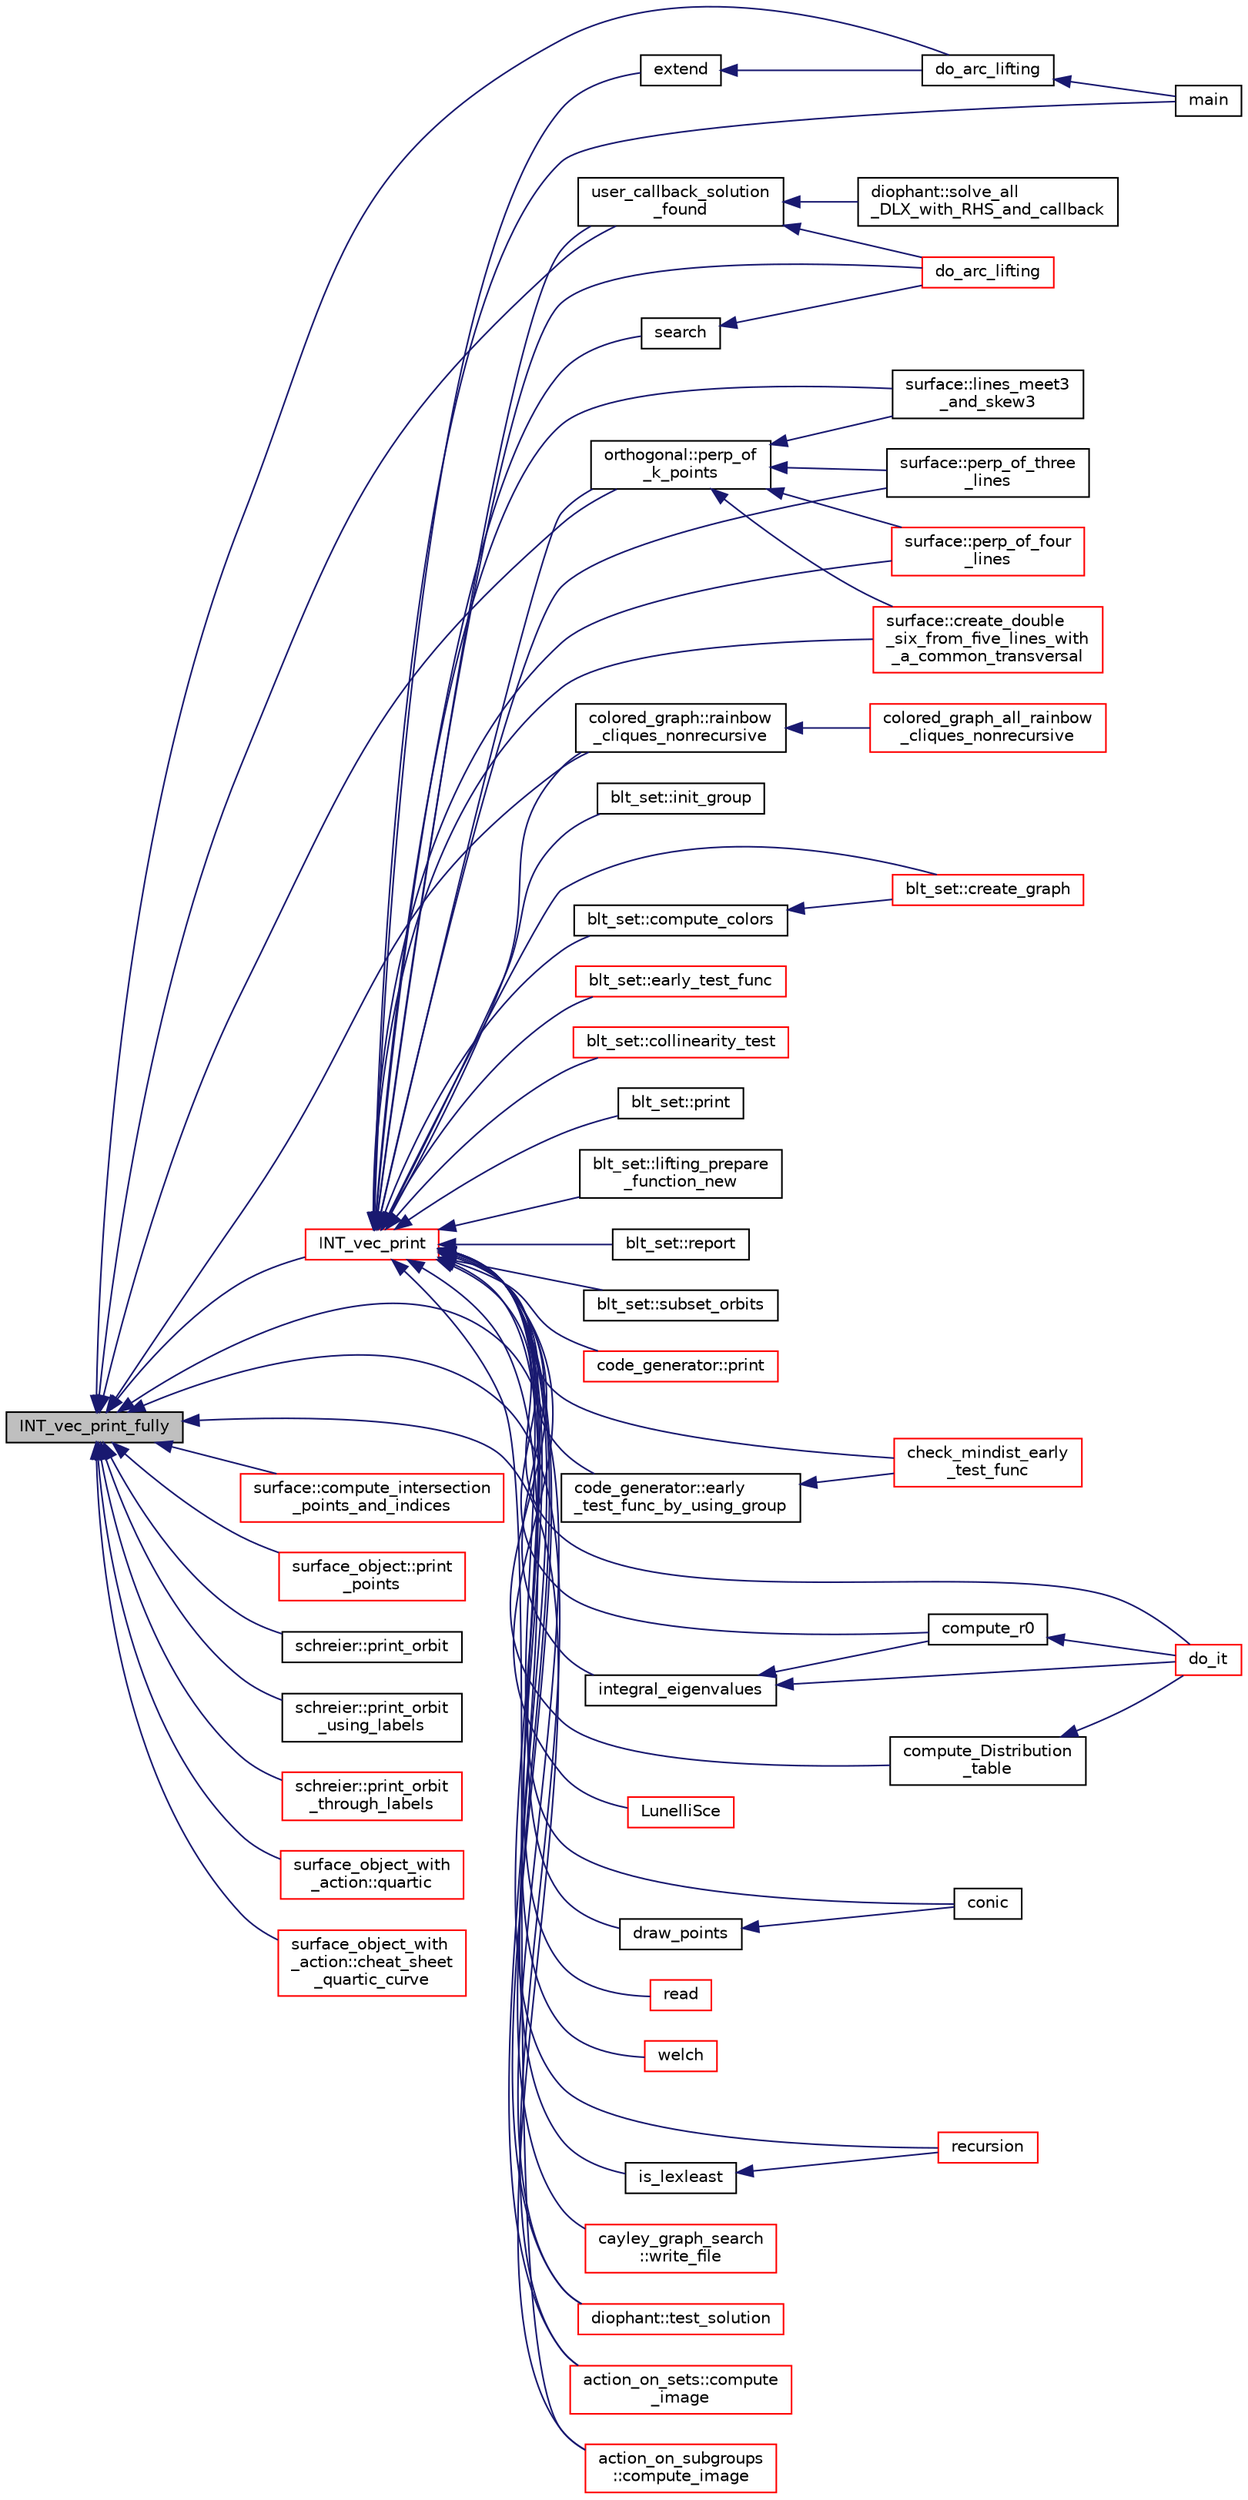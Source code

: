 digraph "INT_vec_print_fully"
{
  edge [fontname="Helvetica",fontsize="10",labelfontname="Helvetica",labelfontsize="10"];
  node [fontname="Helvetica",fontsize="10",shape=record];
  rankdir="LR";
  Node4210 [label="INT_vec_print_fully",height=0.2,width=0.4,color="black", fillcolor="grey75", style="filled", fontcolor="black"];
  Node4210 -> Node4211 [dir="back",color="midnightblue",fontsize="10",style="solid",fontname="Helvetica"];
  Node4211 [label="do_arc_lifting",height=0.2,width=0.4,color="black", fillcolor="white", style="filled",URL="$d5/d9e/arcs__orderly_8_c.html#a7367bc544c290322bdbd4545388a27a8"];
  Node4211 -> Node4212 [dir="back",color="midnightblue",fontsize="10",style="solid",fontname="Helvetica"];
  Node4212 [label="main",height=0.2,width=0.4,color="black", fillcolor="white", style="filled",URL="$d5/d9e/arcs__orderly_8_c.html#a3c04138a5bfe5d72780bb7e82a18e627"];
  Node4210 -> Node4213 [dir="back",color="midnightblue",fontsize="10",style="solid",fontname="Helvetica"];
  Node4213 [label="user_callback_solution\l_found",height=0.2,width=0.4,color="black", fillcolor="white", style="filled",URL="$d2/dd6/k__arc__lifting_8_c.html#aae70f58c3ef18694815b8f53b6ecbe05"];
  Node4213 -> Node4214 [dir="back",color="midnightblue",fontsize="10",style="solid",fontname="Helvetica"];
  Node4214 [label="do_arc_lifting",height=0.2,width=0.4,color="red", fillcolor="white", style="filled",URL="$d2/dd6/k__arc__lifting_8_c.html#a9dd2186104f15f40ba5f5d415f4c2976"];
  Node4213 -> Node4217 [dir="back",color="midnightblue",fontsize="10",style="solid",fontname="Helvetica"];
  Node4217 [label="diophant::solve_all\l_DLX_with_RHS_and_callback",height=0.2,width=0.4,color="black", fillcolor="white", style="filled",URL="$d7/d9c/classdiophant.html#acdd512e26ee214803439e24f24fd9805"];
  Node4210 -> Node4218 [dir="back",color="midnightblue",fontsize="10",style="solid",fontname="Helvetica"];
  Node4218 [label="orthogonal::perp_of\l_k_points",height=0.2,width=0.4,color="black", fillcolor="white", style="filled",URL="$d7/daa/classorthogonal.html#a6a92a4680dc76bb289141fc5c765f5fb"];
  Node4218 -> Node4219 [dir="back",color="midnightblue",fontsize="10",style="solid",fontname="Helvetica"];
  Node4219 [label="surface::lines_meet3\l_and_skew3",height=0.2,width=0.4,color="black", fillcolor="white", style="filled",URL="$d5/d88/classsurface.html#af87ed9d20b980a89342f20c206ae5790"];
  Node4218 -> Node4220 [dir="back",color="midnightblue",fontsize="10",style="solid",fontname="Helvetica"];
  Node4220 [label="surface::perp_of_three\l_lines",height=0.2,width=0.4,color="black", fillcolor="white", style="filled",URL="$d5/d88/classsurface.html#aaa43449a367799d405821a1cd5a7e644"];
  Node4218 -> Node4221 [dir="back",color="midnightblue",fontsize="10",style="solid",fontname="Helvetica"];
  Node4221 [label="surface::perp_of_four\l_lines",height=0.2,width=0.4,color="red", fillcolor="white", style="filled",URL="$d5/d88/classsurface.html#a8da8a93f1fcbf344eb943869b0d488f1"];
  Node4218 -> Node4231 [dir="back",color="midnightblue",fontsize="10",style="solid",fontname="Helvetica"];
  Node4231 [label="surface::create_double\l_six_from_five_lines_with\l_a_common_transversal",height=0.2,width=0.4,color="red", fillcolor="white", style="filled",URL="$d5/d88/classsurface.html#a6d8fafa386893521305e016011d55673"];
  Node4210 -> Node4245 [dir="back",color="midnightblue",fontsize="10",style="solid",fontname="Helvetica"];
  Node4245 [label="colored_graph::rainbow\l_cliques_nonrecursive",height=0.2,width=0.4,color="black", fillcolor="white", style="filled",URL="$dc/de2/classcolored__graph.html#a5d74cba02be84471c6851912b0e2b49f"];
  Node4245 -> Node4246 [dir="back",color="midnightblue",fontsize="10",style="solid",fontname="Helvetica"];
  Node4246 [label="colored_graph_all_rainbow\l_cliques_nonrecursive",height=0.2,width=0.4,color="red", fillcolor="white", style="filled",URL="$d7/d7e/graph__theory_8h.html#a204cb19516c6ebc2ea895da785b3ab37"];
  Node4210 -> Node4248 [dir="back",color="midnightblue",fontsize="10",style="solid",fontname="Helvetica"];
  Node4248 [label="INT_vec_print",height=0.2,width=0.4,color="red", fillcolor="white", style="filled",URL="$d5/db4/io__and__os_8h.html#a79a5901af0b47dd0d694109543c027fe"];
  Node4248 -> Node4212 [dir="back",color="midnightblue",fontsize="10",style="solid",fontname="Helvetica"];
  Node4248 -> Node4249 [dir="back",color="midnightblue",fontsize="10",style="solid",fontname="Helvetica"];
  Node4249 [label="extend",height=0.2,width=0.4,color="black", fillcolor="white", style="filled",URL="$d5/d9e/arcs__orderly_8_c.html#addc6404f0f11185218b39a9df0e7a293"];
  Node4249 -> Node4211 [dir="back",color="midnightblue",fontsize="10",style="solid",fontname="Helvetica"];
  Node4248 -> Node4214 [dir="back",color="midnightblue",fontsize="10",style="solid",fontname="Helvetica"];
  Node4248 -> Node4213 [dir="back",color="midnightblue",fontsize="10",style="solid",fontname="Helvetica"];
  Node4248 -> Node4250 [dir="back",color="midnightblue",fontsize="10",style="solid",fontname="Helvetica"];
  Node4250 [label="search",height=0.2,width=0.4,color="black", fillcolor="white", style="filled",URL="$d2/dd6/k__arc__lifting_8_c.html#a732ccfe2d9eb7b0def86d4f1af46bd1c"];
  Node4250 -> Node4214 [dir="back",color="midnightblue",fontsize="10",style="solid",fontname="Helvetica"];
  Node4248 -> Node4251 [dir="back",color="midnightblue",fontsize="10",style="solid",fontname="Helvetica"];
  Node4251 [label="blt_set::init_group",height=0.2,width=0.4,color="black", fillcolor="white", style="filled",URL="$d1/d3d/classblt__set.html#a9e5aede3bbac6f5e1dd31a8965bba200"];
  Node4248 -> Node4252 [dir="back",color="midnightblue",fontsize="10",style="solid",fontname="Helvetica"];
  Node4252 [label="blt_set::create_graph",height=0.2,width=0.4,color="red", fillcolor="white", style="filled",URL="$d1/d3d/classblt__set.html#ae92249ece99ffbc92e93e49cd5d5dccf"];
  Node4248 -> Node4255 [dir="back",color="midnightblue",fontsize="10",style="solid",fontname="Helvetica"];
  Node4255 [label="blt_set::compute_colors",height=0.2,width=0.4,color="black", fillcolor="white", style="filled",URL="$d1/d3d/classblt__set.html#a6629b3a1a50c0f2736034abaea6f7d63"];
  Node4255 -> Node4252 [dir="back",color="midnightblue",fontsize="10",style="solid",fontname="Helvetica"];
  Node4248 -> Node4256 [dir="back",color="midnightblue",fontsize="10",style="solid",fontname="Helvetica"];
  Node4256 [label="blt_set::early_test_func",height=0.2,width=0.4,color="red", fillcolor="white", style="filled",URL="$d1/d3d/classblt__set.html#ae13ce00db0bbbf0a157ee02a3aaea3c7"];
  Node4248 -> Node4276 [dir="back",color="midnightblue",fontsize="10",style="solid",fontname="Helvetica"];
  Node4276 [label="blt_set::collinearity_test",height=0.2,width=0.4,color="red", fillcolor="white", style="filled",URL="$d1/d3d/classblt__set.html#a6031271267004d6f16cb6b59f9c31ec2"];
  Node4248 -> Node4278 [dir="back",color="midnightblue",fontsize="10",style="solid",fontname="Helvetica"];
  Node4278 [label="blt_set::print",height=0.2,width=0.4,color="black", fillcolor="white", style="filled",URL="$d1/d3d/classblt__set.html#a9d3e3ea3bb297022cc23c02d4233bb8b"];
  Node4248 -> Node4279 [dir="back",color="midnightblue",fontsize="10",style="solid",fontname="Helvetica"];
  Node4279 [label="blt_set::lifting_prepare\l_function_new",height=0.2,width=0.4,color="black", fillcolor="white", style="filled",URL="$d1/d3d/classblt__set.html#a1314b7c0a3b78ba54c0f61a397d8afce"];
  Node4248 -> Node4280 [dir="back",color="midnightblue",fontsize="10",style="solid",fontname="Helvetica"];
  Node4280 [label="blt_set::report",height=0.2,width=0.4,color="black", fillcolor="white", style="filled",URL="$d1/d3d/classblt__set.html#a6b19f88bd2b92ebfba7e7c362eb9065c"];
  Node4248 -> Node4281 [dir="back",color="midnightblue",fontsize="10",style="solid",fontname="Helvetica"];
  Node4281 [label="blt_set::subset_orbits",height=0.2,width=0.4,color="black", fillcolor="white", style="filled",URL="$d1/d3d/classblt__set.html#af8f79fc4346244acfa0e2c2d23c36993"];
  Node4248 -> Node4282 [dir="back",color="midnightblue",fontsize="10",style="solid",fontname="Helvetica"];
  Node4282 [label="code_generator::print",height=0.2,width=0.4,color="red", fillcolor="white", style="filled",URL="$db/d37/classcode__generator.html#aa865507e914621b77e4aa4461a37945f"];
  Node4248 -> Node4296 [dir="back",color="midnightblue",fontsize="10",style="solid",fontname="Helvetica"];
  Node4296 [label="code_generator::early\l_test_func_by_using_group",height=0.2,width=0.4,color="black", fillcolor="white", style="filled",URL="$db/d37/classcode__generator.html#a96a6170f5b9a905203ae4d8717750854"];
  Node4296 -> Node4297 [dir="back",color="midnightblue",fontsize="10",style="solid",fontname="Helvetica"];
  Node4297 [label="check_mindist_early\l_test_func",height=0.2,width=0.4,color="red", fillcolor="white", style="filled",URL="$d2/d11/codes_8h.html#a17bf777333c5e6dcb107d8de7ceffe5d"];
  Node4248 -> Node4297 [dir="back",color="midnightblue",fontsize="10",style="solid",fontname="Helvetica"];
  Node4248 -> Node4298 [dir="back",color="midnightblue",fontsize="10",style="solid",fontname="Helvetica"];
  Node4298 [label="do_it",height=0.2,width=0.4,color="red", fillcolor="white", style="filled",URL="$da/da3/burnside_8_c.html#a6a1ed4d46bdb13e56112f47f0565c25b"];
  Node4248 -> Node4300 [dir="back",color="midnightblue",fontsize="10",style="solid",fontname="Helvetica"];
  Node4300 [label="compute_r0",height=0.2,width=0.4,color="black", fillcolor="white", style="filled",URL="$da/da3/burnside_8_c.html#acf24b8619244160b63b3af621a07a877"];
  Node4300 -> Node4298 [dir="back",color="midnightblue",fontsize="10",style="solid",fontname="Helvetica"];
  Node4248 -> Node4301 [dir="back",color="midnightblue",fontsize="10",style="solid",fontname="Helvetica"];
  Node4301 [label="compute_Distribution\l_table",height=0.2,width=0.4,color="black", fillcolor="white", style="filled",URL="$da/da3/burnside_8_c.html#aab8b0528e91c0ef087c49a16ec0d3d8e"];
  Node4301 -> Node4298 [dir="back",color="midnightblue",fontsize="10",style="solid",fontname="Helvetica"];
  Node4248 -> Node4302 [dir="back",color="midnightblue",fontsize="10",style="solid",fontname="Helvetica"];
  Node4302 [label="integral_eigenvalues",height=0.2,width=0.4,color="black", fillcolor="white", style="filled",URL="$da/da3/burnside_8_c.html#a004b5f30973c98c5abc8610af6f266ed"];
  Node4302 -> Node4298 [dir="back",color="midnightblue",fontsize="10",style="solid",fontname="Helvetica"];
  Node4302 -> Node4300 [dir="back",color="midnightblue",fontsize="10",style="solid",fontname="Helvetica"];
  Node4248 -> Node4303 [dir="back",color="midnightblue",fontsize="10",style="solid",fontname="Helvetica"];
  Node4303 [label="LunelliSce",height=0.2,width=0.4,color="red", fillcolor="white", style="filled",URL="$d4/de8/conic_8_c.html#aff3f16a42ec8b9efa78fc209b8ab5452"];
  Node4248 -> Node4290 [dir="back",color="midnightblue",fontsize="10",style="solid",fontname="Helvetica"];
  Node4290 [label="conic",height=0.2,width=0.4,color="black", fillcolor="white", style="filled",URL="$d4/de8/conic_8_c.html#a96def9474b981a9d5831a9b48d85d652"];
  Node4248 -> Node4304 [dir="back",color="midnightblue",fontsize="10",style="solid",fontname="Helvetica"];
  Node4304 [label="draw_points",height=0.2,width=0.4,color="black", fillcolor="white", style="filled",URL="$d4/de8/conic_8_c.html#aee69d86bdad98af95960ee1aa7effa3a"];
  Node4304 -> Node4290 [dir="back",color="midnightblue",fontsize="10",style="solid",fontname="Helvetica"];
  Node4248 -> Node4305 [dir="back",color="midnightblue",fontsize="10",style="solid",fontname="Helvetica"];
  Node4305 [label="read",height=0.2,width=0.4,color="red", fillcolor="white", style="filled",URL="$d6/d90/costas_8_c.html#acc0ad4ae49a21a58400e5082ae6bbff3"];
  Node4248 -> Node4307 [dir="back",color="midnightblue",fontsize="10",style="solid",fontname="Helvetica"];
  Node4307 [label="welch",height=0.2,width=0.4,color="red", fillcolor="white", style="filled",URL="$d6/d90/costas_8_c.html#a1be7f35236ad96218a7433ee282d50a8"];
  Node4248 -> Node4308 [dir="back",color="midnightblue",fontsize="10",style="solid",fontname="Helvetica"];
  Node4308 [label="recursion",height=0.2,width=0.4,color="red", fillcolor="white", style="filled",URL="$d6/d90/costas_8_c.html#a9e6a01ce8b12a78ac13edd94a5c451a1"];
  Node4248 -> Node4310 [dir="back",color="midnightblue",fontsize="10",style="solid",fontname="Helvetica"];
  Node4310 [label="is_lexleast",height=0.2,width=0.4,color="black", fillcolor="white", style="filled",URL="$d6/d90/costas_8_c.html#af674d0d89086cd0a1be0025dfe5ec16a"];
  Node4310 -> Node4308 [dir="back",color="midnightblue",fontsize="10",style="solid",fontname="Helvetica"];
  Node4248 -> Node4311 [dir="back",color="midnightblue",fontsize="10",style="solid",fontname="Helvetica"];
  Node4311 [label="cayley_graph_search\l::write_file",height=0.2,width=0.4,color="red", fillcolor="white", style="filled",URL="$de/dae/classcayley__graph__search.html#a428879782c317f9a4f9524ea5d16072b"];
  Node4248 -> Node4218 [dir="back",color="midnightblue",fontsize="10",style="solid",fontname="Helvetica"];
  Node4248 -> Node4245 [dir="back",color="midnightblue",fontsize="10",style="solid",fontname="Helvetica"];
  Node4248 -> Node4219 [dir="back",color="midnightblue",fontsize="10",style="solid",fontname="Helvetica"];
  Node4248 -> Node4220 [dir="back",color="midnightblue",fontsize="10",style="solid",fontname="Helvetica"];
  Node4248 -> Node4221 [dir="back",color="midnightblue",fontsize="10",style="solid",fontname="Helvetica"];
  Node4248 -> Node4231 [dir="back",color="midnightblue",fontsize="10",style="solid",fontname="Helvetica"];
  Node4248 -> Node5401 [dir="back",color="midnightblue",fontsize="10",style="solid",fontname="Helvetica"];
  Node5401 [label="diophant::test_solution",height=0.2,width=0.4,color="red", fillcolor="white", style="filled",URL="$d7/d9c/classdiophant.html#a385461230652130d1e4587cd99211462"];
  Node4248 -> Node5747 [dir="back",color="midnightblue",fontsize="10",style="solid",fontname="Helvetica"];
  Node5747 [label="action_on_sets::compute\l_image",height=0.2,width=0.4,color="red", fillcolor="white", style="filled",URL="$da/d37/classaction__on__sets.html#a4e97b6c049755220ec5a2ef12397da01"];
  Node4248 -> Node5455 [dir="back",color="midnightblue",fontsize="10",style="solid",fontname="Helvetica"];
  Node5455 [label="action_on_subgroups\l::compute_image",height=0.2,width=0.4,color="red", fillcolor="white", style="filled",URL="$d6/da4/classaction__on__subgroups.html#a8d225ed63ea7287aecc5171cb2a49092"];
  Node4210 -> Node4393 [dir="back",color="midnightblue",fontsize="10",style="solid",fontname="Helvetica"];
  Node4393 [label="surface::compute_intersection\l_points_and_indices",height=0.2,width=0.4,color="red", fillcolor="white", style="filled",URL="$d5/d88/classsurface.html#a620b43a69ca1fa49eb92fea7b6d098a3"];
  Node4210 -> Node5830 [dir="back",color="midnightblue",fontsize="10",style="solid",fontname="Helvetica"];
  Node5830 [label="surface_object::print\l_points",height=0.2,width=0.4,color="red", fillcolor="white", style="filled",URL="$df/df8/classsurface__object.html#a80d7fdb3c014dcdad81ce942399f5770"];
  Node4210 -> Node5831 [dir="back",color="midnightblue",fontsize="10",style="solid",fontname="Helvetica"];
  Node5831 [label="schreier::print_orbit",height=0.2,width=0.4,color="black", fillcolor="white", style="filled",URL="$d3/dd6/classschreier.html#af169ab35e35d07487771103a78e57222"];
  Node4210 -> Node5832 [dir="back",color="midnightblue",fontsize="10",style="solid",fontname="Helvetica"];
  Node5832 [label="schreier::print_orbit\l_using_labels",height=0.2,width=0.4,color="black", fillcolor="white", style="filled",URL="$d3/dd6/classschreier.html#a6d9debe3b65c697b510549aa198b7bc6"];
  Node4210 -> Node5833 [dir="back",color="midnightblue",fontsize="10",style="solid",fontname="Helvetica"];
  Node5833 [label="schreier::print_orbit\l_through_labels",height=0.2,width=0.4,color="red", fillcolor="white", style="filled",URL="$d3/dd6/classschreier.html#a49b95cdd68410b614ed74dc7ddf72fe3"];
  Node4210 -> Node5401 [dir="back",color="midnightblue",fontsize="10",style="solid",fontname="Helvetica"];
  Node4210 -> Node5747 [dir="back",color="midnightblue",fontsize="10",style="solid",fontname="Helvetica"];
  Node4210 -> Node5455 [dir="back",color="midnightblue",fontsize="10",style="solid",fontname="Helvetica"];
  Node4210 -> Node4703 [dir="back",color="midnightblue",fontsize="10",style="solid",fontname="Helvetica"];
  Node4703 [label="surface_object_with\l_action::quartic",height=0.2,width=0.4,color="red", fillcolor="white", style="filled",URL="$db/d28/classsurface__object__with__action.html#a0143b698eb050332a79ed95f7d274ada"];
  Node4210 -> Node4952 [dir="back",color="midnightblue",fontsize="10",style="solid",fontname="Helvetica"];
  Node4952 [label="surface_object_with\l_action::cheat_sheet\l_quartic_curve",height=0.2,width=0.4,color="red", fillcolor="white", style="filled",URL="$db/d28/classsurface__object__with__action.html#a7f42e37fc76dd9b6b113e35c2b886b36"];
}
